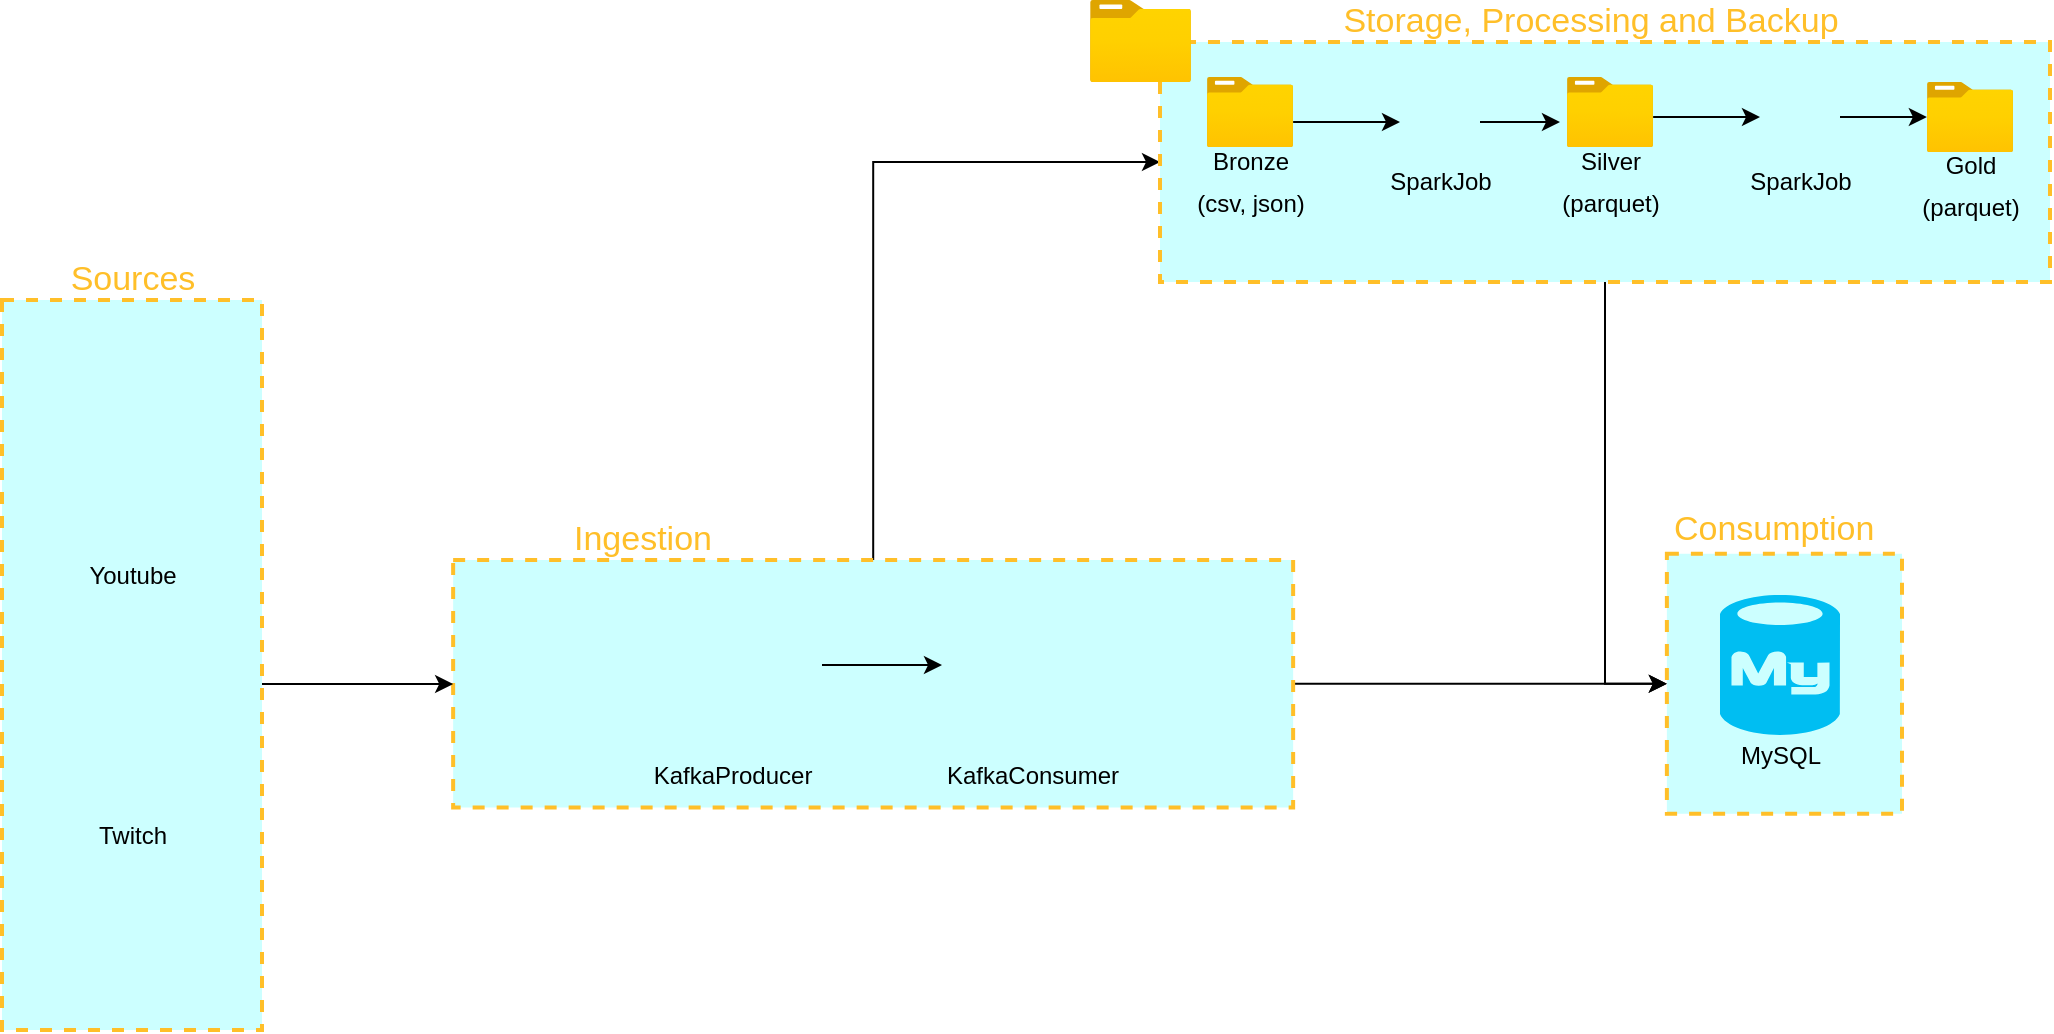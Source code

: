 <mxfile version="20.0.4" type="device" pages="2"><diagram id="oZTyAdcFl-pJFPjba1JD" name="arquitetura-youtubeanalytics"><mxGraphModel dx="2249" dy="1963" grid="1" gridSize="10" guides="1" tooltips="1" connect="1" arrows="1" fold="1" page="1" pageScale="1" pageWidth="827" pageHeight="1169" math="0" shadow="0"><root><mxCell id="0"/><mxCell id="1" parent="0"/><mxCell id="sooRKZZd_cAmQ6prjP3V-50" value="" style="fillColor=#CCFFFF;strokeColor=#FFBF29;dashed=1;verticalAlign=top;fontStyle=0;strokeWidth=2;" parent="1" vertex="1"><mxGeometry x="702.44" y="-423.12" width="117.56" height="130" as="geometry"/></mxCell><mxCell id="sooRKZZd_cAmQ6prjP3V-48" style="edgeStyle=orthogonalEdgeStyle;rounded=0;orthogonalLoop=1;jettySize=auto;html=1;entryX=0;entryY=0.5;entryDx=0;entryDy=0;fontSize=12;fontColor=#000000;" parent="1" source="sooRKZZd_cAmQ6prjP3V-45" target="sooRKZZd_cAmQ6prjP3V-15" edge="1"><mxGeometry relative="1" as="geometry"/></mxCell><mxCell id="sooRKZZd_cAmQ6prjP3V-51" style="edgeStyle=orthogonalEdgeStyle;rounded=0;orthogonalLoop=1;jettySize=auto;html=1;entryX=0;entryY=0.5;entryDx=0;entryDy=0;fontSize=12;fontColor=#000000;" parent="1" source="sooRKZZd_cAmQ6prjP3V-45" target="sooRKZZd_cAmQ6prjP3V-50" edge="1"><mxGeometry relative="1" as="geometry"/></mxCell><mxCell id="sooRKZZd_cAmQ6prjP3V-45" value="" style="fillColor=#CCFFFF;strokeColor=#FFBF29;dashed=1;verticalAlign=top;fontStyle=0;strokeWidth=2;" parent="1" vertex="1"><mxGeometry x="95.57" y="-420" width="420" height="123.75" as="geometry"/></mxCell><mxCell id="sooRKZZd_cAmQ6prjP3V-46" style="edgeStyle=orthogonalEdgeStyle;rounded=0;orthogonalLoop=1;jettySize=auto;html=1;fontSize=12;fontColor=#000000;" parent="1" source="sooRKZZd_cAmQ6prjP3V-43" target="sooRKZZd_cAmQ6prjP3V-45" edge="1"><mxGeometry relative="1" as="geometry"><Array as="points"><mxPoint x="30" y="-358"/><mxPoint x="30" y="-358"/></Array></mxGeometry></mxCell><mxCell id="sooRKZZd_cAmQ6prjP3V-43" value="" style="fillColor=#CCFFFF;strokeColor=#FFBF29;dashed=1;verticalAlign=top;fontStyle=0;strokeWidth=2;" parent="1" vertex="1"><mxGeometry x="-130" y="-550" width="130" height="365" as="geometry"/></mxCell><mxCell id="sooRKZZd_cAmQ6prjP3V-1" value="" style="verticalLabelPosition=bottom;html=1;verticalAlign=top;align=center;strokeColor=none;fillColor=#00BEF2;shape=mxgraph.azure.mysql_database;" parent="1" vertex="1"><mxGeometry x="729" y="-402.5" width="60" height="70" as="geometry"/></mxCell><mxCell id="sooRKZZd_cAmQ6prjP3V-49" style="edgeStyle=orthogonalEdgeStyle;rounded=0;orthogonalLoop=1;jettySize=auto;html=1;fontSize=12;fontColor=#000000;" parent="1" source="sooRKZZd_cAmQ6prjP3V-2" target="sooRKZZd_cAmQ6prjP3V-9" edge="1"><mxGeometry relative="1" as="geometry"/></mxCell><mxCell id="sooRKZZd_cAmQ6prjP3V-2" value="" style="shape=image;verticalLabelPosition=bottom;labelBackgroundColor=default;verticalAlign=top;aspect=fixed;imageAspect=0;image=https://cdn.icon-icons.com/icons2/2248/PNG/512/apache_kafka_icon_138937.png;" parent="1" vertex="1"><mxGeometry x="190" y="-412.5" width="90" height="90" as="geometry"/></mxCell><mxCell id="sooRKZZd_cAmQ6prjP3V-3" value="KafkaProducer" style="text;html=1;align=center;verticalAlign=middle;resizable=0;points=[];autosize=1;strokeColor=none;fillColor=none;" parent="1" vertex="1"><mxGeometry x="190" y="-322.5" width="90" height="20" as="geometry"/></mxCell><mxCell id="sooRKZZd_cAmQ6prjP3V-4" value="" style="shape=image;verticalLabelPosition=bottom;labelBackgroundColor=default;verticalAlign=top;aspect=fixed;imageAspect=0;image=https://rotony.com.br/wp-content/uploads/2021/09/free-youtube-logo-icon-2431-thumb.png;" parent="1" vertex="1"><mxGeometry x="-105" y="-492.5" width="80" height="80" as="geometry"/></mxCell><mxCell id="sooRKZZd_cAmQ6prjP3V-5" value="Youtube" style="text;html=1;align=center;verticalAlign=middle;resizable=0;points=[];autosize=1;strokeColor=none;fillColor=none;" parent="1" vertex="1"><mxGeometry x="-95" y="-422.5" width="60" height="20" as="geometry"/></mxCell><mxCell id="sooRKZZd_cAmQ6prjP3V-6" value="" style="shape=image;verticalLabelPosition=bottom;labelBackgroundColor=default;verticalAlign=top;aspect=fixed;imageAspect=0;image=https://cdn-icons-png.flaticon.com/512/5968/5968819.png;" parent="1" vertex="1"><mxGeometry x="-95" y="-362.5" width="70" height="70" as="geometry"/></mxCell><mxCell id="sooRKZZd_cAmQ6prjP3V-7" value="Twitch" style="text;html=1;align=center;verticalAlign=middle;resizable=0;points=[];autosize=1;strokeColor=none;fillColor=none;" parent="1" vertex="1"><mxGeometry x="-90" y="-292.5" width="50" height="20" as="geometry"/></mxCell><mxCell id="sooRKZZd_cAmQ6prjP3V-9" value="" style="shape=image;verticalLabelPosition=bottom;labelBackgroundColor=default;verticalAlign=top;aspect=fixed;imageAspect=0;image=https://cdn.icon-icons.com/icons2/2248/PNG/512/apache_kafka_icon_138937.png;" parent="1" vertex="1"><mxGeometry x="340" y="-412.5" width="90" height="90" as="geometry"/></mxCell><mxCell id="sooRKZZd_cAmQ6prjP3V-10" value="KafkaConsumer" style="text;html=1;align=center;verticalAlign=middle;resizable=0;points=[];autosize=1;strokeColor=none;fillColor=none;" parent="1" vertex="1"><mxGeometry x="335" y="-322.5" width="100" height="20" as="geometry"/></mxCell><mxCell id="sooRKZZd_cAmQ6prjP3V-11" value="MySQL" style="text;html=1;align=center;verticalAlign=middle;resizable=0;points=[];autosize=1;strokeColor=none;fillColor=none;" parent="1" vertex="1"><mxGeometry x="729" y="-332.5" width="60" height="20" as="geometry"/></mxCell><mxCell id="sooRKZZd_cAmQ6prjP3V-55" style="edgeStyle=orthogonalEdgeStyle;rounded=0;orthogonalLoop=1;jettySize=auto;html=1;entryX=0;entryY=0.5;entryDx=0;entryDy=0;fontSize=12;fontColor=#000000;" parent="1" source="sooRKZZd_cAmQ6prjP3V-15" target="sooRKZZd_cAmQ6prjP3V-50" edge="1"><mxGeometry relative="1" as="geometry"/></mxCell><mxCell id="sooRKZZd_cAmQ6prjP3V-15" value="" style="fillColor=#CCFFFF;strokeColor=#FFBF29;dashed=1;verticalAlign=top;fontStyle=0;strokeWidth=2;" parent="1" vertex="1"><mxGeometry x="449" y="-679" width="445" height="120" as="geometry"/></mxCell><mxCell id="sooRKZZd_cAmQ6prjP3V-12" value="" style="aspect=fixed;html=1;points=[];align=center;image;fontSize=12;image=img/lib/azure2/general/Folder_Blank.svg;" parent="1" vertex="1"><mxGeometry x="414" y="-700" width="50.52" height="41" as="geometry"/></mxCell><mxCell id="sooRKZZd_cAmQ6prjP3V-40" style="edgeStyle=orthogonalEdgeStyle;rounded=0;orthogonalLoop=1;jettySize=auto;html=1;entryX=-0.08;entryY=0.643;entryDx=0;entryDy=0;entryPerimeter=0;fontSize=12;fontColor=#000000;" parent="1" source="sooRKZZd_cAmQ6prjP3V-16" target="sooRKZZd_cAmQ6prjP3V-23" edge="1"><mxGeometry relative="1" as="geometry"/></mxCell><mxCell id="sooRKZZd_cAmQ6prjP3V-16" value="" style="shape=image;verticalLabelPosition=bottom;labelBackgroundColor=default;verticalAlign=top;aspect=fixed;imageAspect=0;image=https://cdn.icon-icons.com/icons2/2699/PNG/512/apache_spark_logo_icon_170560.png;" parent="1" vertex="1"><mxGeometry x="569" y="-659" width="40" height="40" as="geometry"/></mxCell><mxCell id="sooRKZZd_cAmQ6prjP3V-19" value="&lt;font style=&quot;font-size: 17px;&quot;&gt;Storage, Processing and Backup&lt;/font&gt;" style="text;html=1;align=center;verticalAlign=middle;resizable=0;points=[];autosize=1;strokeColor=none;fillColor=none;fontColor=#FFBF29;" parent="1" vertex="1"><mxGeometry x="534" y="-699" width="260" height="20" as="geometry"/></mxCell><mxCell id="sooRKZZd_cAmQ6prjP3V-34" style="edgeStyle=orthogonalEdgeStyle;rounded=0;orthogonalLoop=1;jettySize=auto;html=1;entryX=0;entryY=0.5;entryDx=0;entryDy=0;fontSize=12;fontColor=#000000;" parent="1" source="sooRKZZd_cAmQ6prjP3V-21" target="sooRKZZd_cAmQ6prjP3V-16" edge="1"><mxGeometry relative="1" as="geometry"><Array as="points"><mxPoint x="534" y="-639"/><mxPoint x="534" y="-639"/></Array></mxGeometry></mxCell><mxCell id="sooRKZZd_cAmQ6prjP3V-21" value="" style="aspect=fixed;html=1;points=[];align=center;image;fontSize=12;image=img/lib/azure2/general/Folder_Blank.svg;" parent="1" vertex="1"><mxGeometry x="472.44" y="-661.5" width="43.13" height="35" as="geometry"/></mxCell><mxCell id="sooRKZZd_cAmQ6prjP3V-22" value="&lt;font color=&quot;#000000&quot; style=&quot;font-size: 12px;&quot;&gt;Bronze&lt;br&gt;(csv, json)&lt;br&gt;&lt;/font&gt;" style="text;html=1;align=center;verticalAlign=middle;resizable=0;points=[];autosize=1;strokeColor=none;fillColor=none;fontSize=17;fontColor=#FFBF29;" parent="1" vertex="1"><mxGeometry x="459" y="-635.5" width="70" height="50" as="geometry"/></mxCell><mxCell id="sooRKZZd_cAmQ6prjP3V-36" style="edgeStyle=orthogonalEdgeStyle;rounded=0;orthogonalLoop=1;jettySize=auto;html=1;entryX=0;entryY=0.5;entryDx=0;entryDy=0;fontSize=12;fontColor=#000000;" parent="1" source="sooRKZZd_cAmQ6prjP3V-23" target="sooRKZZd_cAmQ6prjP3V-32" edge="1"><mxGeometry relative="1" as="geometry"><Array as="points"><mxPoint x="722" y="-641"/></Array></mxGeometry></mxCell><mxCell id="sooRKZZd_cAmQ6prjP3V-23" value="" style="aspect=fixed;html=1;points=[];align=center;image;fontSize=12;image=img/lib/azure2/general/Folder_Blank.svg;" parent="1" vertex="1"><mxGeometry x="652.44" y="-661.5" width="43.13" height="35" as="geometry"/></mxCell><mxCell id="sooRKZZd_cAmQ6prjP3V-24" value="&lt;font color=&quot;#000000&quot; style=&quot;font-size: 12px;&quot;&gt;Silver&lt;br&gt;(parquet)&lt;br&gt;&lt;/font&gt;" style="text;html=1;align=center;verticalAlign=middle;resizable=0;points=[];autosize=1;strokeColor=none;fillColor=none;fontSize=17;fontColor=#FFBF29;" parent="1" vertex="1"><mxGeometry x="644" y="-635.5" width="60" height="50" as="geometry"/></mxCell><mxCell id="sooRKZZd_cAmQ6prjP3V-25" value="" style="aspect=fixed;html=1;points=[];align=center;image;fontSize=12;image=img/lib/azure2/general/Folder_Blank.svg;" parent="1" vertex="1"><mxGeometry x="832.44" y="-659" width="43.13" height="35" as="geometry"/></mxCell><mxCell id="sooRKZZd_cAmQ6prjP3V-26" value="&lt;font color=&quot;#000000&quot; style=&quot;font-size: 12px;&quot;&gt;Gold&lt;br&gt;(parquet)&lt;br&gt;&lt;/font&gt;" style="text;html=1;align=center;verticalAlign=middle;resizable=0;points=[];autosize=1;strokeColor=none;fillColor=none;fontSize=17;fontColor=#FFBF29;" parent="1" vertex="1"><mxGeometry x="824" y="-633" width="60" height="50" as="geometry"/></mxCell><mxCell id="sooRKZZd_cAmQ6prjP3V-31" value="SparkJob" style="text;html=1;align=center;verticalAlign=middle;resizable=0;points=[];autosize=1;strokeColor=none;fillColor=none;fontSize=12;fontColor=#000000;" parent="1" vertex="1"><mxGeometry x="554" y="-619" width="70" height="20" as="geometry"/></mxCell><mxCell id="sooRKZZd_cAmQ6prjP3V-37" style="edgeStyle=orthogonalEdgeStyle;rounded=0;orthogonalLoop=1;jettySize=auto;html=1;fontSize=12;fontColor=#000000;" parent="1" source="sooRKZZd_cAmQ6prjP3V-32" target="sooRKZZd_cAmQ6prjP3V-25" edge="1"><mxGeometry relative="1" as="geometry"/></mxCell><mxCell id="sooRKZZd_cAmQ6prjP3V-32" value="" style="shape=image;verticalLabelPosition=bottom;labelBackgroundColor=default;verticalAlign=top;aspect=fixed;imageAspect=0;image=https://cdn.icon-icons.com/icons2/2699/PNG/512/apache_spark_logo_icon_170560.png;" parent="1" vertex="1"><mxGeometry x="749" y="-661.5" width="40" height="40" as="geometry"/></mxCell><mxCell id="sooRKZZd_cAmQ6prjP3V-33" value="SparkJob" style="text;html=1;align=center;verticalAlign=middle;resizable=0;points=[];autosize=1;strokeColor=none;fillColor=none;fontSize=12;fontColor=#000000;" parent="1" vertex="1"><mxGeometry x="734" y="-619" width="70" height="20" as="geometry"/></mxCell><mxCell id="sooRKZZd_cAmQ6prjP3V-44" value="&lt;font style=&quot;font-size: 17px;&quot;&gt;Sources&lt;/font&gt;" style="text;html=1;align=center;verticalAlign=middle;resizable=0;points=[];autosize=1;strokeColor=none;fillColor=none;fontColor=#FFBF29;" parent="1" vertex="1"><mxGeometry x="-105" y="-570" width="80" height="20" as="geometry"/></mxCell><mxCell id="sooRKZZd_cAmQ6prjP3V-47" value="&lt;font style=&quot;font-size: 17px;&quot;&gt;Ingestion&lt;/font&gt;" style="text;html=1;align=center;verticalAlign=middle;resizable=0;points=[];autosize=1;strokeColor=none;fillColor=none;fontColor=#FFBF29;" parent="1" vertex="1"><mxGeometry x="150" y="-440" width="80" height="20" as="geometry"/></mxCell><mxCell id="sooRKZZd_cAmQ6prjP3V-52" value="&lt;div style=&quot;text-align: center;&quot;&gt;&lt;span style=&quot;background-color: initial; font-size: 17px;&quot;&gt;&lt;font color=&quot;#ffbf29&quot;&gt;Consumption&lt;/font&gt;&lt;/span&gt;&lt;/div&gt;" style="text;whiteSpace=wrap;html=1;fontSize=12;fontColor=#000000;" parent="1" vertex="1"><mxGeometry x="704" y="-452.5" width="130" height="30" as="geometry"/></mxCell></root></mxGraphModel></diagram><diagram id="raspcv_9ofDMvmG1-8b6" name="MER"><mxGraphModel dx="462" dy="793" grid="1" gridSize="10" guides="1" tooltips="1" connect="1" arrows="1" fold="1" page="1" pageScale="1" pageWidth="827" pageHeight="1169" math="0" shadow="0"><root><mxCell id="0"/><mxCell id="1" parent="0"/><mxCell id="3n8zAl2UPkk8VoGb8m1h-1" value="Author" style="swimlane;fontStyle=2;align=center;verticalAlign=top;childLayout=stackLayout;horizontal=1;startSize=26;horizontalStack=0;resizeParent=1;resizeLast=0;collapsible=1;marginBottom=0;rounded=0;shadow=0;strokeWidth=1;fillColor=#4789FC;strokeColor=#0B00A8;" parent="1" vertex="1"><mxGeometry x="190" y="70" width="190" height="242" as="geometry"><mxRectangle x="230" y="140" width="160" height="26" as="alternateBounds"/></mxGeometry></mxCell><mxCell id="3n8zAl2UPkk8VoGb8m1h-2" value="name" style="text;align=left;verticalAlign=top;spacingLeft=4;spacingRight=4;overflow=hidden;rotatable=0;points=[[0,0.5],[1,0.5]];portConstraint=eastwest;fillColor=#dae8fc;strokeColor=#6c8ebf;" parent="3n8zAl2UPkk8VoGb8m1h-1" vertex="1"><mxGeometry y="26" width="190" height="26" as="geometry"/></mxCell><mxCell id="3n8zAl2UPkk8VoGb8m1h-32" value="type" style="text;align=left;verticalAlign=top;spacingLeft=4;spacingRight=4;overflow=hidden;rotatable=0;points=[[0,0.5],[1,0.5]];portConstraint=eastwest;rounded=0;shadow=0;html=0;fillColor=#dae8fc;strokeColor=#6c8ebf;" parent="3n8zAl2UPkk8VoGb8m1h-1" vertex="1"><mxGeometry y="52" width="190" height="26" as="geometry"/></mxCell><mxCell id="3n8zAl2UPkk8VoGb8m1h-4" value="isVerified" style="text;align=left;verticalAlign=top;spacingLeft=4;spacingRight=4;overflow=hidden;rotatable=0;points=[[0,0.5],[1,0.5]];portConstraint=eastwest;rounded=0;shadow=0;html=0;fillColor=#dae8fc;strokeColor=#6c8ebf;" parent="3n8zAl2UPkk8VoGb8m1h-1" vertex="1"><mxGeometry y="78" width="190" height="26" as="geometry"/></mxCell><mxCell id="3n8zAl2UPkk8VoGb8m1h-33" value="isChatOwner" style="text;align=left;verticalAlign=top;spacingLeft=4;spacingRight=4;overflow=hidden;rotatable=0;points=[[0,0.5],[1,0.5]];portConstraint=eastwest;rounded=0;shadow=0;html=0;fillColor=#dae8fc;strokeColor=#6c8ebf;" parent="3n8zAl2UPkk8VoGb8m1h-1" vertex="1"><mxGeometry y="104" width="190" height="26" as="geometry"/></mxCell><mxCell id="3n8zAl2UPkk8VoGb8m1h-34" value="isChatSponsor" style="text;align=left;verticalAlign=top;spacingLeft=4;spacingRight=4;overflow=hidden;rotatable=0;points=[[0,0.5],[1,0.5]];portConstraint=eastwest;rounded=0;shadow=0;html=0;fillColor=#dae8fc;strokeColor=#6c8ebf;" parent="3n8zAl2UPkk8VoGb8m1h-1" vertex="1"><mxGeometry y="130" width="190" height="26" as="geometry"/></mxCell><mxCell id="3n8zAl2UPkk8VoGb8m1h-3" value="channelUrl" style="text;align=left;verticalAlign=top;spacingLeft=4;spacingRight=4;overflow=hidden;rotatable=0;points=[[0,0.5],[1,0.5]];portConstraint=eastwest;rounded=0;shadow=0;html=0;fillColor=#dae8fc;strokeColor=#6c8ebf;" parent="3n8zAl2UPkk8VoGb8m1h-1" vertex="1"><mxGeometry y="156" width="190" height="26" as="geometry"/></mxCell><mxCell id="3n8zAl2UPkk8VoGb8m1h-37" value="imageUrl" style="text;align=left;verticalAlign=top;spacingLeft=4;spacingRight=4;overflow=hidden;rotatable=0;points=[[0,0.5],[1,0.5]];portConstraint=eastwest;rounded=0;shadow=0;html=0;fillColor=#dae8fc;strokeColor=#6c8ebf;" parent="3n8zAl2UPkk8VoGb8m1h-1" vertex="1"><mxGeometry y="182" width="190" height="26" as="geometry"/></mxCell><mxCell id="3n8zAl2UPkk8VoGb8m1h-5" value="" style="line;html=1;strokeWidth=1;align=left;verticalAlign=middle;spacingTop=-1;spacingLeft=3;spacingRight=3;rotatable=0;labelPosition=right;points=[];portConstraint=eastwest;" parent="3n8zAl2UPkk8VoGb8m1h-1" vertex="1"><mxGeometry y="208" width="190" height="8" as="geometry"/></mxCell><mxCell id="3n8zAl2UPkk8VoGb8m1h-35" value="channelId" style="text;align=left;verticalAlign=top;spacingLeft=4;spacingRight=4;overflow=hidden;rotatable=0;points=[[0,0.5],[1,0.5]];portConstraint=eastwest;rounded=0;shadow=0;html=0;fillColor=#dae8fc;strokeColor=#6c8ebf;" parent="3n8zAl2UPkk8VoGb8m1h-1" vertex="1"><mxGeometry y="216" width="190" height="26" as="geometry"/></mxCell><mxCell id="3n8zAl2UPkk8VoGb8m1h-18" value="Message" style="swimlane;fontStyle=0;align=center;verticalAlign=top;childLayout=stackLayout;horizontal=1;startSize=26;horizontalStack=0;resizeParent=1;resizeLast=0;collapsible=1;marginBottom=0;rounded=0;shadow=0;strokeWidth=1;fillColor=#FF9429;strokeColor=#B38100;" parent="1" vertex="1"><mxGeometry x="508" y="110" width="160" height="346" as="geometry"><mxRectangle x="550" y="140" width="160" height="26" as="alternateBounds"/></mxGeometry></mxCell><mxCell id="3n8zAl2UPkk8VoGb8m1h-19" value="type" style="text;align=left;verticalAlign=top;spacingLeft=4;spacingRight=4;overflow=hidden;rotatable=0;points=[[0,0.5],[1,0.5]];portConstraint=eastwest;fillColor=#ffe6cc;strokeColor=#d79b00;" parent="3n8zAl2UPkk8VoGb8m1h-18" vertex="1"><mxGeometry y="26" width="160" height="26" as="geometry"/></mxCell><mxCell id="3n8zAl2UPkk8VoGb8m1h-20" value="timestamp" style="text;align=left;verticalAlign=top;spacingLeft=4;spacingRight=4;overflow=hidden;rotatable=0;points=[[0,0.5],[1,0.5]];portConstraint=eastwest;rounded=0;shadow=0;html=0;fillColor=#ffe6cc;strokeColor=#d79b00;" parent="3n8zAl2UPkk8VoGb8m1h-18" vertex="1"><mxGeometry y="52" width="160" height="26" as="geometry"/></mxCell><mxCell id="3n8zAl2UPkk8VoGb8m1h-21" value="elapsedTime" style="text;align=left;verticalAlign=top;spacingLeft=4;spacingRight=4;overflow=hidden;rotatable=0;points=[[0,0.5],[1,0.5]];portConstraint=eastwest;rounded=0;shadow=0;html=0;fillColor=#ffe6cc;strokeColor=#d79b00;" parent="3n8zAl2UPkk8VoGb8m1h-18" vertex="1"><mxGeometry y="78" width="160" height="26" as="geometry"/></mxCell><mxCell id="3n8zAl2UPkk8VoGb8m1h-22" value="datetime" style="text;align=left;verticalAlign=top;spacingLeft=4;spacingRight=4;overflow=hidden;rotatable=0;points=[[0,0.5],[1,0.5]];portConstraint=eastwest;rounded=0;shadow=0;html=0;fillColor=#ffe6cc;strokeColor=#d79b00;" parent="3n8zAl2UPkk8VoGb8m1h-18" vertex="1"><mxGeometry y="104" width="160" height="26" as="geometry"/></mxCell><mxCell id="3n8zAl2UPkk8VoGb8m1h-23" value="message" style="text;align=left;verticalAlign=top;spacingLeft=4;spacingRight=4;overflow=hidden;rotatable=0;points=[[0,0.5],[1,0.5]];portConstraint=eastwest;rounded=0;shadow=0;html=0;fillColor=#ffe6cc;strokeColor=#d79b00;" parent="3n8zAl2UPkk8VoGb8m1h-18" vertex="1"><mxGeometry y="130" width="160" height="26" as="geometry"/></mxCell><mxCell id="3n8zAl2UPkk8VoGb8m1h-40" value="amountValue" style="text;align=left;verticalAlign=top;spacingLeft=4;spacingRight=4;overflow=hidden;rotatable=0;points=[[0,0.5],[1,0.5]];portConstraint=eastwest;rounded=0;shadow=0;html=0;fillColor=#ffe6cc;strokeColor=#d79b00;" parent="3n8zAl2UPkk8VoGb8m1h-18" vertex="1"><mxGeometry y="156" width="160" height="26" as="geometry"/></mxCell><mxCell id="3n8zAl2UPkk8VoGb8m1h-41" value="amountString" style="text;align=left;verticalAlign=top;spacingLeft=4;spacingRight=4;overflow=hidden;rotatable=0;points=[[0,0.5],[1,0.5]];portConstraint=eastwest;rounded=0;shadow=0;html=0;fillColor=#ffe6cc;strokeColor=#d79b00;" parent="3n8zAl2UPkk8VoGb8m1h-18" vertex="1"><mxGeometry y="182" width="160" height="26" as="geometry"/></mxCell><mxCell id="3n8zAl2UPkk8VoGb8m1h-43" value="currency" style="text;align=left;verticalAlign=top;spacingLeft=4;spacingRight=4;overflow=hidden;rotatable=0;points=[[0,0.5],[1,0.5]];portConstraint=eastwest;rounded=0;shadow=0;html=0;fillColor=#ffe6cc;strokeColor=#d79b00;" parent="3n8zAl2UPkk8VoGb8m1h-18" vertex="1"><mxGeometry y="208" width="160" height="26" as="geometry"/></mxCell><mxCell id="3n8zAl2UPkk8VoGb8m1h-70" value="bgColor" style="text;align=left;verticalAlign=top;spacingLeft=4;spacingRight=4;overflow=hidden;rotatable=0;points=[[0,0.5],[1,0.5]];portConstraint=eastwest;rounded=0;shadow=0;html=0;fillColor=#ffe6cc;strokeColor=#d79b00;" parent="3n8zAl2UPkk8VoGb8m1h-18" vertex="1"><mxGeometry y="234" width="160" height="26" as="geometry"/></mxCell><mxCell id="3n8zAl2UPkk8VoGb8m1h-42" value="topic" style="text;align=left;verticalAlign=top;spacingLeft=4;spacingRight=4;overflow=hidden;rotatable=0;points=[[0,0.5],[1,0.5]];portConstraint=eastwest;rounded=0;shadow=0;html=0;fillColor=#ffe6cc;strokeColor=#d79b00;" parent="3n8zAl2UPkk8VoGb8m1h-18" vertex="1"><mxGeometry y="260" width="160" height="26" as="geometry"/></mxCell><mxCell id="3n8zAl2UPkk8VoGb8m1h-24" value="" style="line;html=1;strokeWidth=1;align=left;verticalAlign=middle;spacingTop=-1;spacingLeft=3;spacingRight=3;rotatable=0;labelPosition=right;points=[];portConstraint=eastwest;" parent="3n8zAl2UPkk8VoGb8m1h-18" vertex="1"><mxGeometry y="286" width="160" height="8" as="geometry"/></mxCell><mxCell id="3n8zAl2UPkk8VoGb8m1h-25" value="id" style="text;align=left;verticalAlign=top;spacingLeft=4;spacingRight=4;overflow=hidden;rotatable=0;points=[[0,0.5],[1,0.5]];portConstraint=eastwest;fillColor=#ffe6cc;strokeColor=#d79b00;" parent="3n8zAl2UPkk8VoGb8m1h-18" vertex="1"><mxGeometry y="294" width="160" height="26" as="geometry"/></mxCell><mxCell id="3n8zAl2UPkk8VoGb8m1h-26" value="channelId" style="text;align=left;verticalAlign=top;spacingLeft=4;spacingRight=4;overflow=hidden;rotatable=0;points=[[0,0.5],[1,0.5]];portConstraint=eastwest;fillColor=#ffe6cc;strokeColor=#d79b00;" parent="3n8zAl2UPkk8VoGb8m1h-18" vertex="1"><mxGeometry y="320" width="160" height="26" as="geometry"/></mxCell><mxCell id="3n8zAl2UPkk8VoGb8m1h-27" value="" style="endArrow=open;shadow=0;strokeWidth=1;rounded=0;endFill=1;edgeStyle=elbowEdgeStyle;elbow=vertical;" parent="1" source="3n8zAl2UPkk8VoGb8m1h-1" target="3n8zAl2UPkk8VoGb8m1h-18" edge="1"><mxGeometry x="0.5" y="41" relative="1" as="geometry"><mxPoint x="380" y="192" as="sourcePoint"/><mxPoint x="540" y="192" as="targetPoint"/><mxPoint x="-40" y="32" as="offset"/></mxGeometry></mxCell><mxCell id="3n8zAl2UPkk8VoGb8m1h-28" value="0..N" style="resizable=0;align=left;verticalAlign=bottom;labelBackgroundColor=none;fontSize=12;" parent="3n8zAl2UPkk8VoGb8m1h-27" connectable="0" vertex="1"><mxGeometry x="-1" relative="1" as="geometry"><mxPoint y="4" as="offset"/></mxGeometry></mxCell><mxCell id="3n8zAl2UPkk8VoGb8m1h-29" value="N" style="resizable=0;align=right;verticalAlign=bottom;labelBackgroundColor=none;fontSize=12;" parent="3n8zAl2UPkk8VoGb8m1h-27" connectable="0" vertex="1"><mxGeometry x="1" relative="1" as="geometry"><mxPoint x="-7" y="4" as="offset"/></mxGeometry></mxCell><mxCell id="3n8zAl2UPkk8VoGb8m1h-30" value="sends" style="text;html=1;resizable=0;points=[];;align=center;verticalAlign=middle;labelBackgroundColor=none;rounded=0;shadow=0;strokeWidth=1;fontSize=12;" parent="3n8zAl2UPkk8VoGb8m1h-27" vertex="1" connectable="0"><mxGeometry x="0.5" y="49" relative="1" as="geometry"><mxPoint x="-38" y="40" as="offset"/></mxGeometry></mxCell><mxCell id="3n8zAl2UPkk8VoGb8m1h-44" value="MER para guardar tabelas&amp;nbsp; gold/silver" style="text;html=1;align=center;verticalAlign=middle;resizable=0;points=[];autosize=1;strokeColor=none;fillColor=none;" parent="1" vertex="1"><mxGeometry x="150" y="25" width="220" height="30" as="geometry"/></mxCell><mxCell id="3n8zAl2UPkk8VoGb8m1h-45" value="Messages" style="swimlane;fontStyle=2;align=center;verticalAlign=top;childLayout=stackLayout;horizontal=1;startSize=26;horizontalStack=0;resizeParent=1;resizeLast=0;collapsible=1;marginBottom=0;rounded=0;shadow=0;strokeWidth=1;fillColor=#00E73E;strokeColor=#008A25;" parent="1" vertex="1"><mxGeometry x="240" y="550" width="190" height="468" as="geometry"><mxRectangle x="230" y="140" width="160" height="26" as="alternateBounds"/></mxGeometry></mxCell><mxCell id="3n8zAl2UPkk8VoGb8m1h-46" value="name" style="text;align=left;verticalAlign=top;spacingLeft=4;spacingRight=4;overflow=hidden;rotatable=0;points=[[0,0.5],[1,0.5]];portConstraint=eastwest;fillColor=#d5e8d4;strokeColor=#82b366;" parent="3n8zAl2UPkk8VoGb8m1h-45" vertex="1"><mxGeometry y="26" width="190" height="26" as="geometry"/></mxCell><mxCell id="3n8zAl2UPkk8VoGb8m1h-47" value="type" style="text;align=left;verticalAlign=top;spacingLeft=4;spacingRight=4;overflow=hidden;rotatable=0;points=[[0,0.5],[1,0.5]];portConstraint=eastwest;rounded=0;shadow=0;html=0;fillColor=#d5e8d4;strokeColor=#82b366;" parent="3n8zAl2UPkk8VoGb8m1h-45" vertex="1"><mxGeometry y="52" width="190" height="26" as="geometry"/></mxCell><mxCell id="3n8zAl2UPkk8VoGb8m1h-48" value="id" style="text;align=left;verticalAlign=top;spacingLeft=4;spacingRight=4;overflow=hidden;rotatable=0;points=[[0,0.5],[1,0.5]];portConstraint=eastwest;rounded=0;shadow=0;html=0;fillColor=#d5e8d4;strokeColor=#82b366;" parent="3n8zAl2UPkk8VoGb8m1h-45" vertex="1"><mxGeometry y="78" width="190" height="26" as="geometry"/></mxCell><mxCell id="3n8zAl2UPkk8VoGb8m1h-49" value="timestamp" style="text;align=left;verticalAlign=top;spacingLeft=4;spacingRight=4;overflow=hidden;rotatable=0;points=[[0,0.5],[1,0.5]];portConstraint=eastwest;rounded=0;shadow=0;html=0;fillColor=#d5e8d4;strokeColor=#82b366;" parent="3n8zAl2UPkk8VoGb8m1h-45" vertex="1"><mxGeometry y="104" width="190" height="26" as="geometry"/></mxCell><mxCell id="3n8zAl2UPkk8VoGb8m1h-50" value="elapsedTime" style="text;align=left;verticalAlign=top;spacingLeft=4;spacingRight=4;overflow=hidden;rotatable=0;points=[[0,0.5],[1,0.5]];portConstraint=eastwest;rounded=0;shadow=0;html=0;fillColor=#d5e8d4;strokeColor=#82b366;" parent="3n8zAl2UPkk8VoGb8m1h-45" vertex="1"><mxGeometry y="130" width="190" height="26" as="geometry"/></mxCell><mxCell id="3n8zAl2UPkk8VoGb8m1h-51" value="message" style="text;align=left;verticalAlign=top;spacingLeft=4;spacingRight=4;overflow=hidden;rotatable=0;points=[[0,0.5],[1,0.5]];portConstraint=eastwest;rounded=0;shadow=0;html=0;fillColor=#d5e8d4;strokeColor=#82b366;" parent="3n8zAl2UPkk8VoGb8m1h-45" vertex="1"><mxGeometry y="156" width="190" height="26" as="geometry"/></mxCell><mxCell id="3n8zAl2UPkk8VoGb8m1h-52" value="amountValue" style="text;align=left;verticalAlign=top;spacingLeft=4;spacingRight=4;overflow=hidden;rotatable=0;points=[[0,0.5],[1,0.5]];portConstraint=eastwest;rounded=0;shadow=0;html=0;fillColor=#d5e8d4;strokeColor=#82b366;" parent="3n8zAl2UPkk8VoGb8m1h-45" vertex="1"><mxGeometry y="182" width="190" height="26" as="geometry"/></mxCell><mxCell id="3n8zAl2UPkk8VoGb8m1h-55" value="amountString" style="text;align=left;verticalAlign=top;spacingLeft=4;spacingRight=4;overflow=hidden;rotatable=0;points=[[0,0.5],[1,0.5]];portConstraint=eastwest;rounded=0;shadow=0;html=0;fillColor=#d5e8d4;strokeColor=#82b366;" parent="3n8zAl2UPkk8VoGb8m1h-45" vertex="1"><mxGeometry y="208" width="190" height="26" as="geometry"/></mxCell><mxCell id="3n8zAl2UPkk8VoGb8m1h-54" value="channelId" style="text;align=left;verticalAlign=top;spacingLeft=4;spacingRight=4;overflow=hidden;rotatable=0;points=[[0,0.5],[1,0.5]];portConstraint=eastwest;rounded=0;shadow=0;html=0;fillColor=#d5e8d4;strokeColor=#82b366;" parent="3n8zAl2UPkk8VoGb8m1h-45" vertex="1"><mxGeometry y="234" width="190" height="26" as="geometry"/></mxCell><mxCell id="3n8zAl2UPkk8VoGb8m1h-56" value="bgColor&#10;" style="text;align=left;verticalAlign=top;spacingLeft=4;spacingRight=4;overflow=hidden;rotatable=0;points=[[0,0.5],[1,0.5]];portConstraint=eastwest;rounded=0;shadow=0;html=0;fillColor=#d5e8d4;strokeColor=#82b366;" parent="3n8zAl2UPkk8VoGb8m1h-45" vertex="1"><mxGeometry y="260" width="190" height="26" as="geometry"/></mxCell><mxCell id="o2DJxJtIZPpJYIq3uTL5-1" value="topic" style="text;align=left;verticalAlign=top;spacingLeft=4;spacingRight=4;overflow=hidden;rotatable=0;points=[[0,0.5],[1,0.5]];portConstraint=eastwest;rounded=0;shadow=0;html=0;fillColor=#d5e8d4;strokeColor=#82b366;" vertex="1" parent="3n8zAl2UPkk8VoGb8m1h-45"><mxGeometry y="286" width="190" height="26" as="geometry"/></mxCell><mxCell id="3n8zAl2UPkk8VoGb8m1h-69" value="badgeUrl" style="text;align=left;verticalAlign=top;spacingLeft=4;spacingRight=4;overflow=hidden;rotatable=0;points=[[0,0.5],[1,0.5]];portConstraint=eastwest;rounded=0;shadow=0;html=0;fillColor=#d5e8d4;strokeColor=#82b366;" parent="3n8zAl2UPkk8VoGb8m1h-45" vertex="1"><mxGeometry y="312" width="190" height="26" as="geometry"/></mxCell><mxCell id="o2DJxJtIZPpJYIq3uTL5-3" value="imageUrl" style="text;align=left;verticalAlign=top;spacingLeft=4;spacingRight=4;overflow=hidden;rotatable=0;points=[[0,0.5],[1,0.5]];portConstraint=eastwest;rounded=0;shadow=0;html=0;fillColor=#d5e8d4;strokeColor=#82b366;" vertex="1" parent="3n8zAl2UPkk8VoGb8m1h-45"><mxGeometry y="338" width="190" height="26" as="geometry"/></mxCell><mxCell id="o2DJxJtIZPpJYIq3uTL5-4" value="isChatModerator" style="text;align=left;verticalAlign=top;spacingLeft=4;spacingRight=4;overflow=hidden;rotatable=0;points=[[0,0.5],[1,0.5]];portConstraint=eastwest;rounded=0;shadow=0;html=0;fillColor=#d5e8d4;strokeColor=#82b366;" vertex="1" parent="3n8zAl2UPkk8VoGb8m1h-45"><mxGeometry y="364" width="190" height="26" as="geometry"/></mxCell><mxCell id="o2DJxJtIZPpJYIq3uTL5-2" value="isChatOwner" style="text;align=left;verticalAlign=top;spacingLeft=4;spacingRight=4;overflow=hidden;rotatable=0;points=[[0,0.5],[1,0.5]];portConstraint=eastwest;rounded=0;shadow=0;html=0;fillColor=#d5e8d4;strokeColor=#82b366;" vertex="1" parent="3n8zAl2UPkk8VoGb8m1h-45"><mxGeometry y="390" width="190" height="26" as="geometry"/></mxCell><mxCell id="o2DJxJtIZPpJYIq3uTL5-22" value="isChatSponsor" style="text;align=left;verticalAlign=top;spacingLeft=4;spacingRight=4;overflow=hidden;rotatable=0;points=[[0,0.5],[1,0.5]];portConstraint=eastwest;rounded=0;shadow=0;html=0;fillColor=#d5e8d4;strokeColor=#82b366;" vertex="1" parent="3n8zAl2UPkk8VoGb8m1h-45"><mxGeometry y="416" width="190" height="26" as="geometry"/></mxCell><mxCell id="o2DJxJtIZPpJYIq3uTL5-21" value="isVerified" style="text;align=left;verticalAlign=top;spacingLeft=4;spacingRight=4;overflow=hidden;rotatable=0;points=[[0,0.5],[1,0.5]];portConstraint=eastwest;rounded=0;shadow=0;html=0;fillColor=#d5e8d4;strokeColor=#82b366;" vertex="1" parent="3n8zAl2UPkk8VoGb8m1h-45"><mxGeometry y="442" width="190" height="26" as="geometry"/></mxCell></root></mxGraphModel></diagram></mxfile>